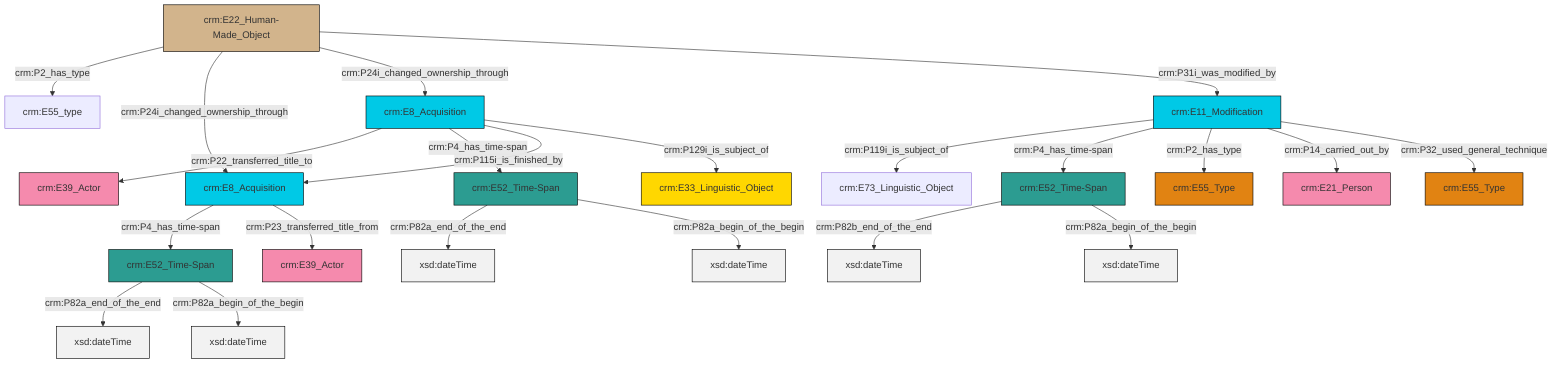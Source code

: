 graph TD
classDef Literal fill:#f2f2f2,stroke:#000000;
classDef CRM_Entity fill:#FFFFFF,stroke:#000000;
classDef Temporal_Entity fill:#00C9E6, stroke:#000000;
classDef Type fill:#E18312, stroke:#000000;
classDef Time-Span fill:#2C9C91, stroke:#000000;
classDef Appellation fill:#FFEB7F, stroke:#000000;
classDef Place fill:#008836, stroke:#000000;
classDef Persistent_Item fill:#B266B2, stroke:#000000;
classDef Conceptual_Object fill:#FFD700, stroke:#000000;
classDef Physical_Thing fill:#D2B48C, stroke:#000000;
classDef Actor fill:#f58aad, stroke:#000000;
classDef PC_Classes fill:#4ce600, stroke:#000000;
classDef Multi fill:#cccccc,stroke:#000000;

4["crm:E8_Acquisition"]:::Temporal_Entity -->|crm:P22_transferred_title_to| 5["crm:E39_Actor"]:::Actor
6["crm:E52_Time-Span"]:::Time-Span -->|crm:P82a_end_of_the_end| 7[xsd:dateTime]:::Literal
2["crm:E8_Acquisition"]:::Temporal_Entity -->|crm:P4_has_time-span| 8["crm:E52_Time-Span"]:::Time-Span
11["crm:E22_Human-Made_Object"]:::Physical_Thing -->|crm:P2_has_type| 12["crm:E55_type"]:::Default
4["crm:E8_Acquisition"]:::Temporal_Entity -->|crm:P4_has_time-span| 6["crm:E52_Time-Span"]:::Time-Span
6["crm:E52_Time-Span"]:::Time-Span -->|crm:P82a_begin_of_the_begin| 14[xsd:dateTime]:::Literal
17["crm:E11_Modification"]:::Temporal_Entity -->|crm:P119i_is_subject_of| 18["crm:E73_Linguistic_Object"]:::Default
4["crm:E8_Acquisition"]:::Temporal_Entity -->|crm:P115i_is_finished_by| 2["crm:E8_Acquisition"]:::Temporal_Entity
15["crm:E52_Time-Span"]:::Time-Span -->|crm:P82b_end_of_the_end| 21[xsd:dateTime]:::Literal
4["crm:E8_Acquisition"]:::Temporal_Entity -->|crm:P129i_is_subject_of| 22["crm:E33_Linguistic_Object"]:::Conceptual_Object
8["crm:E52_Time-Span"]:::Time-Span -->|crm:P82a_end_of_the_end| 24[xsd:dateTime]:::Literal
11["crm:E22_Human-Made_Object"]:::Physical_Thing -->|crm:P24i_changed_ownership_through| 2["crm:E8_Acquisition"]:::Temporal_Entity
2["crm:E8_Acquisition"]:::Temporal_Entity -->|crm:P23_transferred_title_from| 9["crm:E39_Actor"]:::Actor
11["crm:E22_Human-Made_Object"]:::Physical_Thing -->|crm:P24i_changed_ownership_through| 4["crm:E8_Acquisition"]:::Temporal_Entity
17["crm:E11_Modification"]:::Temporal_Entity -->|crm:P4_has_time-span| 15["crm:E52_Time-Span"]:::Time-Span
17["crm:E11_Modification"]:::Temporal_Entity -->|crm:P2_has_type| 25["crm:E55_Type"]:::Type
11["crm:E22_Human-Made_Object"]:::Physical_Thing -->|crm:P31i_was_modified_by| 17["crm:E11_Modification"]:::Temporal_Entity
17["crm:E11_Modification"]:::Temporal_Entity -->|crm:P14_carried_out_by| 19["crm:E21_Person"]:::Actor
17["crm:E11_Modification"]:::Temporal_Entity -->|crm:P32_used_general_technique| 0["crm:E55_Type"]:::Type
15["crm:E52_Time-Span"]:::Time-Span -->|crm:P82a_begin_of_the_begin| 32[xsd:dateTime]:::Literal
8["crm:E52_Time-Span"]:::Time-Span -->|crm:P82a_begin_of_the_begin| 35[xsd:dateTime]:::Literal